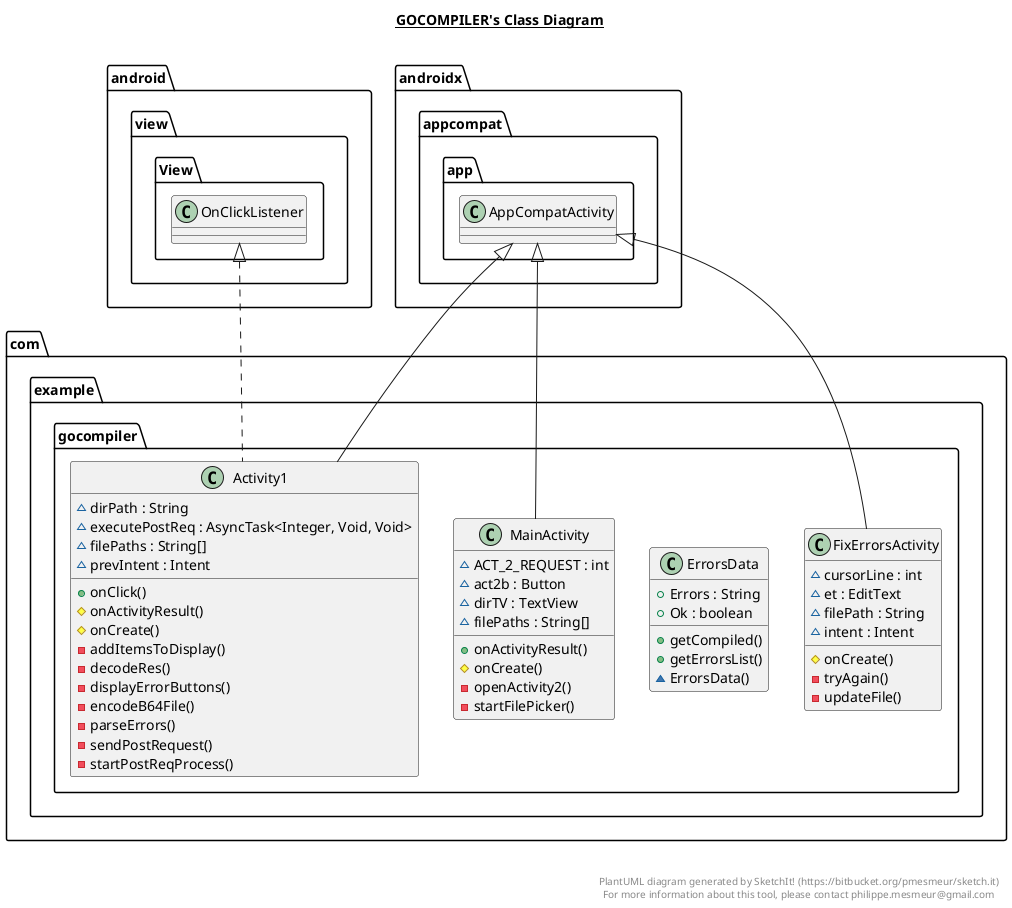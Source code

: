 @startuml

title __GOCOMPILER's Class Diagram__\n

  namespace com.example.gocompiler {
    class com.example.gocompiler.Activity1 {
        ~ dirPath : String
        ~ executePostReq : AsyncTask<Integer, Void, Void>
        ~ filePaths : String[]
        ~ prevIntent : Intent
        + onClick()
        # onActivityResult()
        # onCreate()
        - addItemsToDisplay()
        - decodeRes()
        - displayErrorButtons()
        - encodeB64File()
        - parseErrors()
        - sendPostRequest()
        - startPostReqProcess()
    }
  }
  

  namespace com.example.gocompiler {
    class com.example.gocompiler.ErrorsData {
        + Errors : String
        + Ok : boolean
        + getCompiled()
        + getErrorsList()
        ~ ErrorsData()
    }
  }
  

  namespace com.example.gocompiler {
    class com.example.gocompiler.FixErrorsActivity {
        ~ cursorLine : int
        ~ et : EditText
        ~ filePath : String
        ~ intent : Intent
        # onCreate()
        - tryAgain()
        - updateFile()
    }
  }
  

  namespace com.example.gocompiler {
    class com.example.gocompiler.MainActivity {
        ~ ACT_2_REQUEST : int
        ~ act2b : Button
        ~ dirTV : TextView
        ~ filePaths : String[]
        + onActivityResult()
        # onCreate()
        - openActivity2()
        - startFilePicker()
    }
  }
  

  com.example.gocompiler.Activity1 .up.|> android.view.View.OnClickListener
  com.example.gocompiler.Activity1 -up-|> androidx.appcompat.app.AppCompatActivity
  com.example.gocompiler.FixErrorsActivity -up-|> androidx.appcompat.app.AppCompatActivity
  com.example.gocompiler.MainActivity -up-|> androidx.appcompat.app.AppCompatActivity


right footer


PlantUML diagram generated by SketchIt! (https://bitbucket.org/pmesmeur/sketch.it)
For more information about this tool, please contact philippe.mesmeur@gmail.com
endfooter

@enduml
